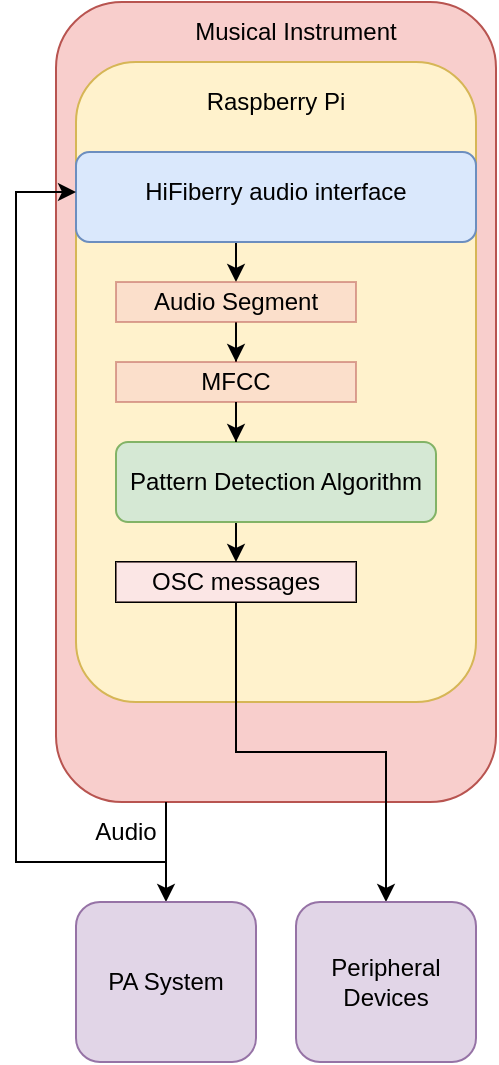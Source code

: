 <mxfile version="24.7.1" type="github">
  <diagram name="Page-1" id="PILFhnAOW0n-35w8fc6V">
    <mxGraphModel dx="989" dy="647" grid="1" gridSize="10" guides="1" tooltips="1" connect="1" arrows="1" fold="1" page="1" pageScale="1" pageWidth="850" pageHeight="1100" math="0" shadow="0">
      <root>
        <mxCell id="0" />
        <mxCell id="1" parent="0" />
        <mxCell id="oU9i9IO86WiGzP8Q6kBH-20" style="edgeStyle=orthogonalEdgeStyle;rounded=0;orthogonalLoop=1;jettySize=auto;html=1;exitX=0.25;exitY=1;exitDx=0;exitDy=0;entryX=0.5;entryY=0;entryDx=0;entryDy=0;" edge="1" parent="1" source="oU9i9IO86WiGzP8Q6kBH-1" target="oU9i9IO86WiGzP8Q6kBH-8">
          <mxGeometry relative="1" as="geometry" />
        </mxCell>
        <mxCell id="oU9i9IO86WiGzP8Q6kBH-1" value="" style="rounded=1;whiteSpace=wrap;html=1;fillColor=#f8cecc;strokeColor=#b85450;" vertex="1" parent="1">
          <mxGeometry x="160" y="40" width="220" height="400" as="geometry" />
        </mxCell>
        <mxCell id="oU9i9IO86WiGzP8Q6kBH-2" value="Musical Instrument" style="text;html=1;align=center;verticalAlign=middle;whiteSpace=wrap;rounded=0;" vertex="1" parent="1">
          <mxGeometry x="220" y="40" width="120" height="30" as="geometry" />
        </mxCell>
        <mxCell id="oU9i9IO86WiGzP8Q6kBH-3" value="" style="rounded=1;whiteSpace=wrap;html=1;fillColor=#fff2cc;strokeColor=#d6b656;" vertex="1" parent="1">
          <mxGeometry x="170" y="70" width="200" height="320" as="geometry" />
        </mxCell>
        <mxCell id="oU9i9IO86WiGzP8Q6kBH-4" value="Raspberry Pi" style="text;html=1;align=center;verticalAlign=middle;whiteSpace=wrap;rounded=0;" vertex="1" parent="1">
          <mxGeometry x="225" y="80" width="90" height="20" as="geometry" />
        </mxCell>
        <mxCell id="oU9i9IO86WiGzP8Q6kBH-24" style="edgeStyle=orthogonalEdgeStyle;rounded=0;orthogonalLoop=1;jettySize=auto;html=1;entryX=0.5;entryY=0;entryDx=0;entryDy=0;" edge="1" parent="1" source="oU9i9IO86WiGzP8Q6kBH-5" target="oU9i9IO86WiGzP8Q6kBH-12">
          <mxGeometry relative="1" as="geometry">
            <Array as="points">
              <mxPoint x="250" y="170" />
              <mxPoint x="250" y="170" />
            </Array>
          </mxGeometry>
        </mxCell>
        <mxCell id="oU9i9IO86WiGzP8Q6kBH-5" value="" style="rounded=1;whiteSpace=wrap;html=1;fillColor=#dae8fc;strokeColor=#6c8ebf;" vertex="1" parent="1">
          <mxGeometry x="170" y="115" width="200" height="45" as="geometry" />
        </mxCell>
        <mxCell id="oU9i9IO86WiGzP8Q6kBH-6" value="HiFiberry audio interface" style="text;html=1;align=center;verticalAlign=middle;whiteSpace=wrap;rounded=0;" vertex="1" parent="1">
          <mxGeometry x="170" y="120" width="200" height="30" as="geometry" />
        </mxCell>
        <mxCell id="oU9i9IO86WiGzP8Q6kBH-8" value="PA System" style="rounded=1;whiteSpace=wrap;html=1;fillColor=#e1d5e7;strokeColor=#9673a6;" vertex="1" parent="1">
          <mxGeometry x="170" y="490" width="90" height="80" as="geometry" />
        </mxCell>
        <mxCell id="oU9i9IO86WiGzP8Q6kBH-27" style="edgeStyle=orthogonalEdgeStyle;rounded=0;orthogonalLoop=1;jettySize=auto;html=1;entryX=0.5;entryY=0;entryDx=0;entryDy=0;" edge="1" parent="1" source="oU9i9IO86WiGzP8Q6kBH-11" target="oU9i9IO86WiGzP8Q6kBH-16">
          <mxGeometry relative="1" as="geometry" />
        </mxCell>
        <mxCell id="oU9i9IO86WiGzP8Q6kBH-11" value="" style="rounded=0;whiteSpace=wrap;html=1;fillColor=#f8cecc;strokeColor=#b85450;opacity=50;" vertex="1" parent="1">
          <mxGeometry x="190" y="180" width="120" height="20" as="geometry" />
        </mxCell>
        <mxCell id="oU9i9IO86WiGzP8Q6kBH-12" value="Audio Segment" style="text;html=1;align=center;verticalAlign=middle;whiteSpace=wrap;rounded=0;" vertex="1" parent="1">
          <mxGeometry x="205" y="180" width="90" height="20" as="geometry" />
        </mxCell>
        <mxCell id="oU9i9IO86WiGzP8Q6kBH-13" value="" style="rounded=0;whiteSpace=wrap;html=1;" vertex="1" parent="1">
          <mxGeometry x="190" y="320" width="120" height="20" as="geometry" />
        </mxCell>
        <mxCell id="oU9i9IO86WiGzP8Q6kBH-30" style="edgeStyle=orthogonalEdgeStyle;rounded=0;orthogonalLoop=1;jettySize=auto;html=1;" edge="1" parent="1" source="oU9i9IO86WiGzP8Q6kBH-14" target="oU9i9IO86WiGzP8Q6kBH-18">
          <mxGeometry relative="1" as="geometry" />
        </mxCell>
        <mxCell id="oU9i9IO86WiGzP8Q6kBH-14" value="OSC messages" style="text;html=1;align=center;verticalAlign=middle;whiteSpace=wrap;rounded=0;fillColor=#f8cecc;strokeColor=none;opacity=50;" vertex="1" parent="1">
          <mxGeometry x="190" y="320" width="120" height="20" as="geometry" />
        </mxCell>
        <mxCell id="oU9i9IO86WiGzP8Q6kBH-15" value="" style="rounded=0;whiteSpace=wrap;html=1;fillColor=#f8cecc;strokeColor=#b85450;opacity=50;" vertex="1" parent="1">
          <mxGeometry x="190" y="220" width="120" height="20" as="geometry" />
        </mxCell>
        <mxCell id="oU9i9IO86WiGzP8Q6kBH-16" value="MFCC" style="text;html=1;align=center;verticalAlign=middle;whiteSpace=wrap;rounded=0;" vertex="1" parent="1">
          <mxGeometry x="205" y="220" width="90" height="20" as="geometry" />
        </mxCell>
        <mxCell id="oU9i9IO86WiGzP8Q6kBH-29" style="edgeStyle=orthogonalEdgeStyle;rounded=0;orthogonalLoop=1;jettySize=auto;html=1;entryX=0.5;entryY=0;entryDx=0;entryDy=0;" edge="1" parent="1" source="oU9i9IO86WiGzP8Q6kBH-17" target="oU9i9IO86WiGzP8Q6kBH-14">
          <mxGeometry relative="1" as="geometry">
            <Array as="points">
              <mxPoint x="250" y="310" />
              <mxPoint x="250" y="310" />
            </Array>
          </mxGeometry>
        </mxCell>
        <mxCell id="oU9i9IO86WiGzP8Q6kBH-17" value="Pattern Detection Algorithm" style="rounded=1;whiteSpace=wrap;html=1;fillColor=#d5e8d4;strokeColor=#82b366;" vertex="1" parent="1">
          <mxGeometry x="190" y="260" width="160" height="40" as="geometry" />
        </mxCell>
        <mxCell id="oU9i9IO86WiGzP8Q6kBH-18" value="Peripheral Devices" style="rounded=1;whiteSpace=wrap;html=1;fillColor=#e1d5e7;strokeColor=#9673a6;" vertex="1" parent="1">
          <mxGeometry x="280" y="490" width="90" height="80" as="geometry" />
        </mxCell>
        <mxCell id="oU9i9IO86WiGzP8Q6kBH-21" value="" style="endArrow=classic;html=1;rounded=0;entryX=0;entryY=0.5;entryDx=0;entryDy=0;exitX=0.25;exitY=1;exitDx=0;exitDy=0;" edge="1" parent="1" source="oU9i9IO86WiGzP8Q6kBH-1" target="oU9i9IO86WiGzP8Q6kBH-6">
          <mxGeometry width="50" height="50" relative="1" as="geometry">
            <mxPoint x="80" y="440" as="sourcePoint" />
            <mxPoint x="120" y="150" as="targetPoint" />
            <Array as="points">
              <mxPoint x="215" y="470" />
              <mxPoint x="140" y="470" />
              <mxPoint x="140" y="135" />
            </Array>
          </mxGeometry>
        </mxCell>
        <mxCell id="oU9i9IO86WiGzP8Q6kBH-28" style="edgeStyle=orthogonalEdgeStyle;rounded=0;orthogonalLoop=1;jettySize=auto;html=1;entryX=0.375;entryY=0;entryDx=0;entryDy=0;entryPerimeter=0;" edge="1" parent="1" source="oU9i9IO86WiGzP8Q6kBH-16" target="oU9i9IO86WiGzP8Q6kBH-17">
          <mxGeometry relative="1" as="geometry" />
        </mxCell>
        <mxCell id="oU9i9IO86WiGzP8Q6kBH-31" value="Audio" style="text;html=1;align=center;verticalAlign=middle;whiteSpace=wrap;rounded=0;" vertex="1" parent="1">
          <mxGeometry x="165" y="440" width="60" height="30" as="geometry" />
        </mxCell>
      </root>
    </mxGraphModel>
  </diagram>
</mxfile>
